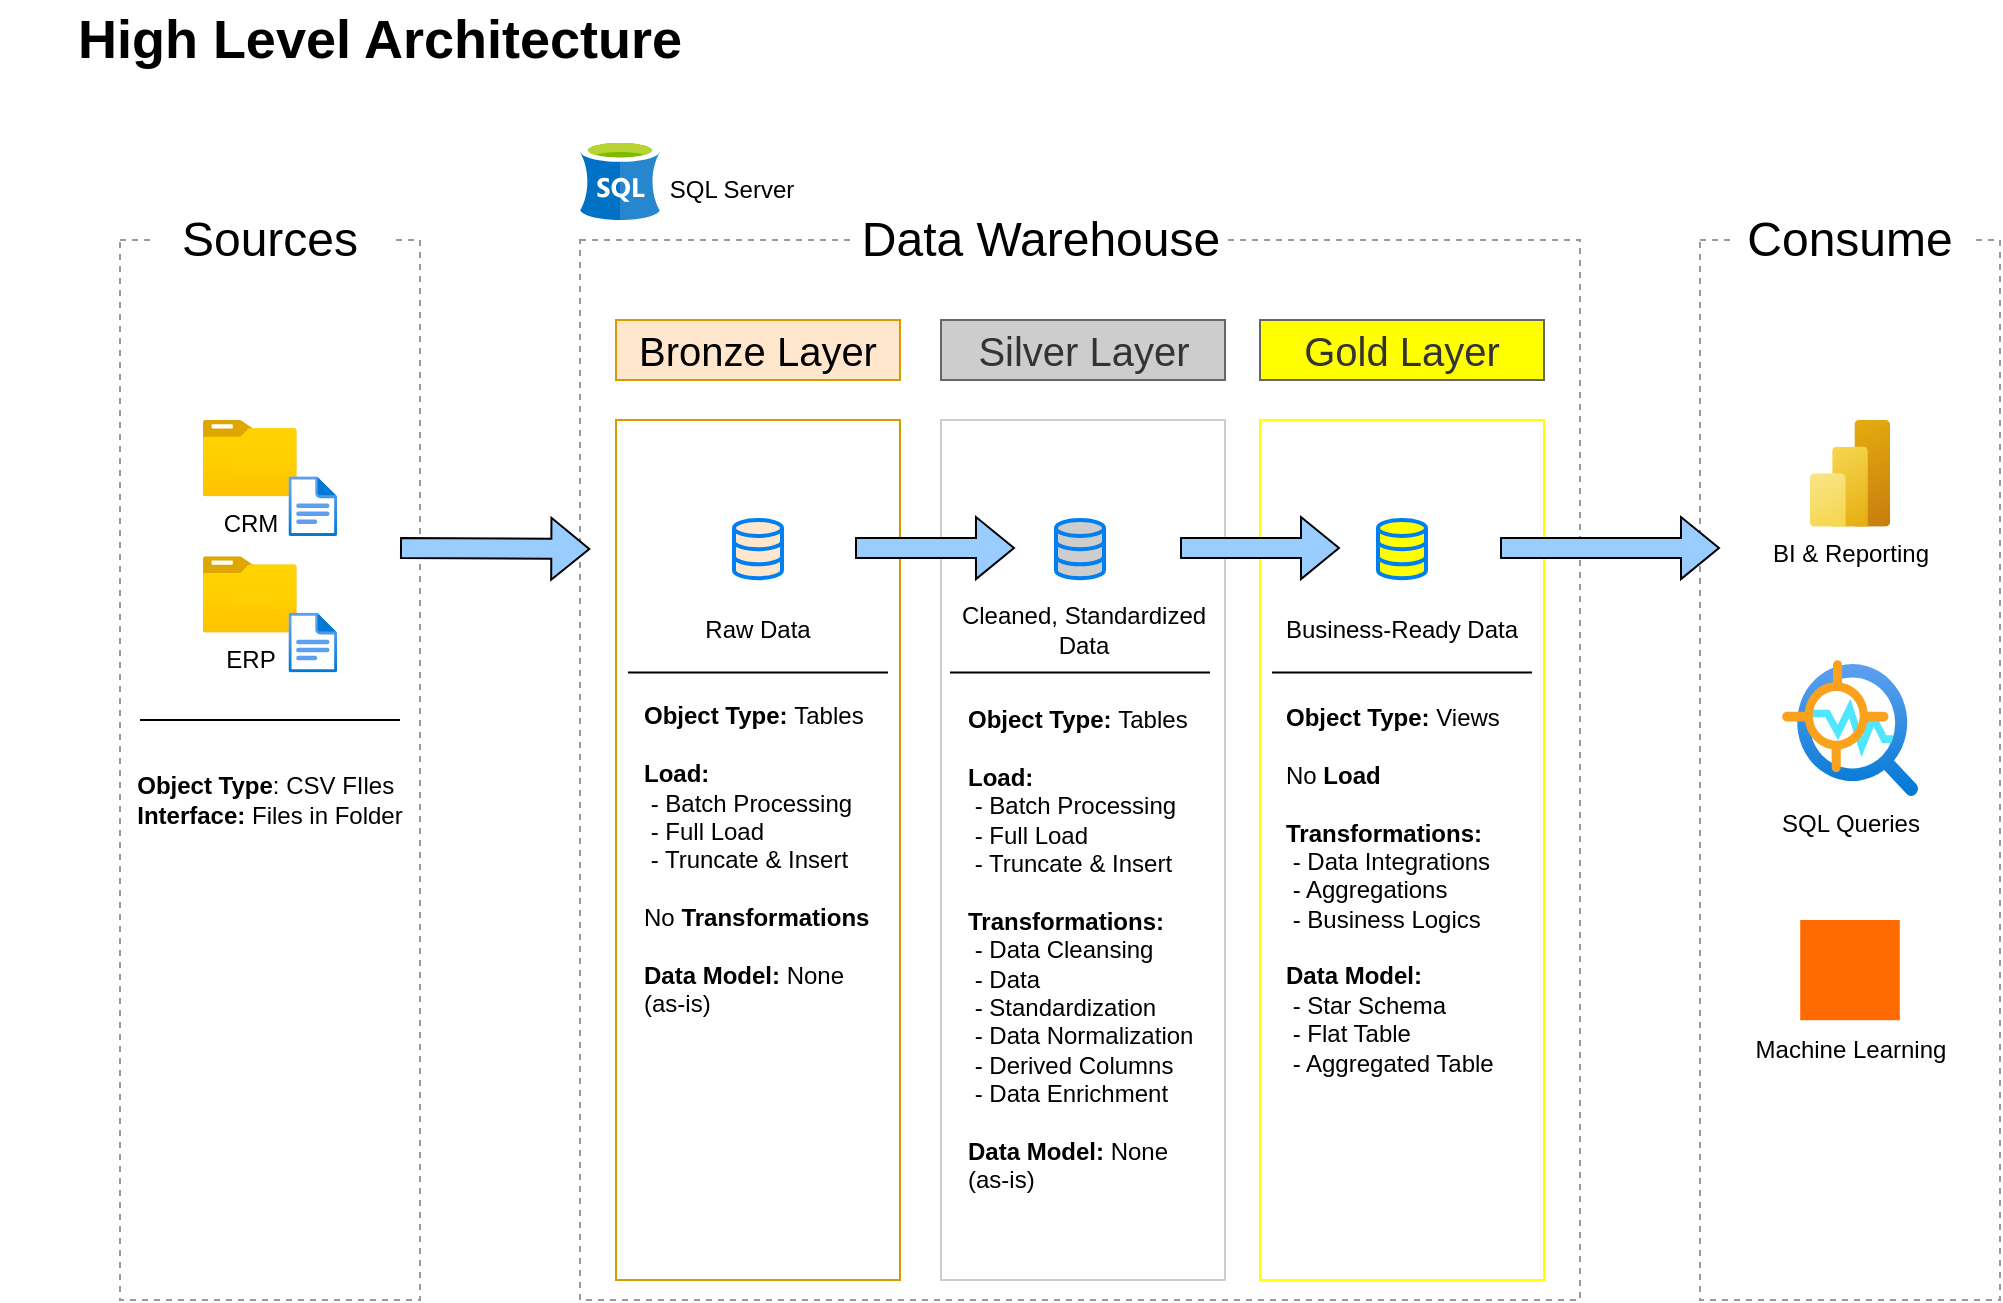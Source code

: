 <mxfile version="27.0.5">
  <diagram name="Page-1" id="IUgmZDXO6s8tNMhDawH4">
    <mxGraphModel dx="1042" dy="634" grid="1" gridSize="10" guides="1" tooltips="1" connect="1" arrows="1" fold="1" page="1" pageScale="1" pageWidth="1200" pageHeight="1920" math="0" shadow="0">
      <root>
        <mxCell id="0" />
        <mxCell id="1" parent="0" />
        <mxCell id="4cnbp2m9069Qx3XexDch-1" value="" style="rounded=0;whiteSpace=wrap;html=1;fillColor=none;dashed=1;strokeColor=#9A9A9A;" vertex="1" parent="1">
          <mxGeometry x="60" y="120" width="150" height="530" as="geometry" />
        </mxCell>
        <mxCell id="4cnbp2m9069Qx3XexDch-3" value="High Level Architecture" style="text;html=1;align=center;verticalAlign=middle;whiteSpace=wrap;rounded=0;fontSize=27;fontStyle=1" vertex="1" parent="1">
          <mxGeometry width="380" height="40" as="geometry" />
        </mxCell>
        <mxCell id="4cnbp2m9069Qx3XexDch-4" value="Sources" style="rounded=0;whiteSpace=wrap;html=1;fontSize=24;strokeColor=none;" vertex="1" parent="1">
          <mxGeometry x="75" y="100" width="120" height="40" as="geometry" />
        </mxCell>
        <mxCell id="4cnbp2m9069Qx3XexDch-5" value="" style="rounded=0;whiteSpace=wrap;html=1;fillColor=none;dashed=1;strokeColor=#9A9A9A;" vertex="1" parent="1">
          <mxGeometry x="290" y="120" width="500" height="530" as="geometry" />
        </mxCell>
        <mxCell id="4cnbp2m9069Qx3XexDch-6" value="Data Warehouse" style="rounded=0;whiteSpace=wrap;html=1;fontSize=24;strokeColor=none;" vertex="1" parent="1">
          <mxGeometry x="427.5" y="100" width="185" height="40" as="geometry" />
        </mxCell>
        <mxCell id="4cnbp2m9069Qx3XexDch-7" value="" style="rounded=0;whiteSpace=wrap;html=1;fillColor=none;dashed=1;strokeColor=#9A9A9A;" vertex="1" parent="1">
          <mxGeometry x="850" y="120" width="150" height="530" as="geometry" />
        </mxCell>
        <mxCell id="4cnbp2m9069Qx3XexDch-8" value="Consume" style="rounded=0;whiteSpace=wrap;html=1;fontSize=24;strokeColor=none;" vertex="1" parent="1">
          <mxGeometry x="865" y="100" width="120" height="40" as="geometry" />
        </mxCell>
        <mxCell id="4cnbp2m9069Qx3XexDch-9" value="Bronze Layer" style="rounded=0;whiteSpace=wrap;html=1;fillColor=#ffe6cc;strokeColor=#d79b00;fontSize=20;" vertex="1" parent="1">
          <mxGeometry x="308" y="160" width="142" height="30" as="geometry" />
        </mxCell>
        <mxCell id="4cnbp2m9069Qx3XexDch-11" value="" style="rounded=0;whiteSpace=wrap;html=1;fillColor=none;strokeColor=#d79b00;fontSize=20;" vertex="1" parent="1">
          <mxGeometry x="308" y="210" width="142" height="430" as="geometry" />
        </mxCell>
        <mxCell id="4cnbp2m9069Qx3XexDch-12" value="Silver Layer" style="rounded=0;whiteSpace=wrap;html=1;fillColor=#CDCDCD;strokeColor=#666666;fontSize=20;fontColor=#333333;" vertex="1" parent="1">
          <mxGeometry x="470.5" y="160" width="142" height="30" as="geometry" />
        </mxCell>
        <mxCell id="4cnbp2m9069Qx3XexDch-13" value="" style="rounded=0;whiteSpace=wrap;html=1;fillColor=none;strokeColor=#CDCDCD;fontSize=20;" vertex="1" parent="1">
          <mxGeometry x="470.5" y="210" width="142" height="430" as="geometry" />
        </mxCell>
        <mxCell id="4cnbp2m9069Qx3XexDch-14" value="" style="rounded=0;whiteSpace=wrap;html=1;fillColor=none;strokeColor=#FFFF00;fontSize=20;" vertex="1" parent="1">
          <mxGeometry x="630" y="210" width="142" height="430" as="geometry" />
        </mxCell>
        <mxCell id="4cnbp2m9069Qx3XexDch-15" value="Gold Layer" style="rounded=0;whiteSpace=wrap;html=1;fillColor=#FFFF00;strokeColor=#666666;fontSize=20;fontColor=#333333;" vertex="1" parent="1">
          <mxGeometry x="630" y="160" width="142" height="30" as="geometry" />
        </mxCell>
        <mxCell id="4cnbp2m9069Qx3XexDch-16" value="CRM" style="image;aspect=fixed;html=1;points=[];align=center;fontSize=12;image=img/lib/azure2/general/Folder_Blank.svg;" vertex="1" parent="1">
          <mxGeometry x="101.41" y="210" width="46.96" height="38.12" as="geometry" />
        </mxCell>
        <mxCell id="4cnbp2m9069Qx3XexDch-17" value="" style="image;aspect=fixed;html=1;points=[];align=center;fontSize=12;image=img/lib/azure2/general/File.svg;" vertex="1" parent="1">
          <mxGeometry x="144.24" y="238.12" width="24.35" height="30" as="geometry" />
        </mxCell>
        <mxCell id="4cnbp2m9069Qx3XexDch-20" value="ERP" style="image;aspect=fixed;html=1;points=[];align=center;fontSize=12;image=img/lib/azure2/general/Folder_Blank.svg;" vertex="1" parent="1">
          <mxGeometry x="101.41" y="278.12" width="46.96" height="38.12" as="geometry" />
        </mxCell>
        <mxCell id="4cnbp2m9069Qx3XexDch-21" value="" style="image;aspect=fixed;html=1;points=[];align=center;fontSize=12;image=img/lib/azure2/general/File.svg;" vertex="1" parent="1">
          <mxGeometry x="144.24" y="306.24" width="24.35" height="30" as="geometry" />
        </mxCell>
        <mxCell id="4cnbp2m9069Qx3XexDch-25" value="&lt;div style=&quot;text-align: left;&quot;&gt;&lt;b style=&quot;background-color: transparent; color: light-dark(rgb(0, 0, 0), rgb(255, 255, 255));&quot;&gt;Object Type&lt;/b&gt;&lt;span style=&quot;background-color: transparent; color: light-dark(rgb(0, 0, 0), rgb(255, 255, 255));&quot;&gt;: CSV FIles&lt;/span&gt;&lt;/div&gt;&lt;div style=&quot;text-align: left;&quot;&gt;&lt;b&gt;Interface:&lt;/b&gt; Files in Folder&lt;/div&gt;" style="text;html=1;align=center;verticalAlign=middle;whiteSpace=wrap;rounded=0;" vertex="1" parent="1">
          <mxGeometry x="60" y="370" width="150" height="60" as="geometry" />
        </mxCell>
        <mxCell id="4cnbp2m9069Qx3XexDch-27" value="" style="endArrow=none;html=1;rounded=0;" edge="1" parent="1">
          <mxGeometry width="50" height="50" relative="1" as="geometry">
            <mxPoint x="200" y="360" as="sourcePoint" />
            <mxPoint x="70" y="360" as="targetPoint" />
          </mxGeometry>
        </mxCell>
        <mxCell id="4cnbp2m9069Qx3XexDch-28" value="" style="html=1;verticalLabelPosition=bottom;align=center;labelBackgroundColor=#ffffff;verticalAlign=top;strokeWidth=2;strokeColor=#0080F0;shadow=0;dashed=0;shape=mxgraph.ios7.icons.data;fillColor=#FFE6CC;" vertex="1" parent="1">
          <mxGeometry x="367" y="260" width="24" height="29.1" as="geometry" />
        </mxCell>
        <mxCell id="4cnbp2m9069Qx3XexDch-29" value="" style="html=1;verticalLabelPosition=bottom;align=center;labelBackgroundColor=#ffffff;verticalAlign=top;strokeWidth=2;strokeColor=#0080F0;shadow=0;dashed=0;shape=mxgraph.ios7.icons.data;fillColor=#CDCDCD;" vertex="1" parent="1">
          <mxGeometry x="528" y="260" width="24" height="29.1" as="geometry" />
        </mxCell>
        <mxCell id="4cnbp2m9069Qx3XexDch-30" value="" style="html=1;verticalLabelPosition=bottom;align=center;labelBackgroundColor=#ffffff;verticalAlign=top;strokeWidth=2;strokeColor=#0080F0;shadow=0;dashed=0;shape=mxgraph.ios7.icons.data;fillColor=#FFFF00;" vertex="1" parent="1">
          <mxGeometry x="689" y="260" width="24" height="29.1" as="geometry" />
        </mxCell>
        <mxCell id="4cnbp2m9069Qx3XexDch-31" value="" style="shape=flexArrow;endArrow=classic;html=1;rounded=0;entryX=-0.02;entryY=0.293;entryDx=0;entryDy=0;fillColor=#99CCFF;strokeColor=default;entryPerimeter=0;" edge="1" parent="1">
          <mxGeometry width="50" height="50" relative="1" as="geometry">
            <mxPoint x="200" y="274.05" as="sourcePoint" />
            <mxPoint x="295.16" y="274.46" as="targetPoint" />
          </mxGeometry>
        </mxCell>
        <mxCell id="4cnbp2m9069Qx3XexDch-32" value="" style="shape=flexArrow;endArrow=classic;html=1;rounded=0;entryX=0;entryY=0.5;entryDx=0;entryDy=0;fillColor=#99CCFF;strokeColor=default;" edge="1" parent="1">
          <mxGeometry width="50" height="50" relative="1" as="geometry">
            <mxPoint x="427.5" y="274.05" as="sourcePoint" />
            <mxPoint x="507.5" y="274.05" as="targetPoint" />
          </mxGeometry>
        </mxCell>
        <mxCell id="4cnbp2m9069Qx3XexDch-33" value="" style="shape=flexArrow;endArrow=classic;html=1;rounded=0;entryX=0;entryY=0.5;entryDx=0;entryDy=0;fillColor=#99CCFF;strokeColor=default;" edge="1" parent="1">
          <mxGeometry width="50" height="50" relative="1" as="geometry">
            <mxPoint x="590" y="274.05" as="sourcePoint" />
            <mxPoint x="670" y="274.05" as="targetPoint" />
          </mxGeometry>
        </mxCell>
        <mxCell id="4cnbp2m9069Qx3XexDch-34" value="" style="shape=flexArrow;endArrow=classic;html=1;rounded=0;fillColor=#99CCFF;strokeColor=default;" edge="1" parent="1">
          <mxGeometry width="50" height="50" relative="1" as="geometry">
            <mxPoint x="750" y="274.05" as="sourcePoint" />
            <mxPoint x="860" y="274" as="targetPoint" />
          </mxGeometry>
        </mxCell>
        <mxCell id="4cnbp2m9069Qx3XexDch-35" value="Raw Data" style="text;html=1;align=center;verticalAlign=middle;whiteSpace=wrap;rounded=0;" vertex="1" parent="1">
          <mxGeometry x="349" y="300" width="60" height="30" as="geometry" />
        </mxCell>
        <mxCell id="4cnbp2m9069Qx3XexDch-36" value="Cleaned, Standardized Data" style="text;html=1;align=center;verticalAlign=middle;whiteSpace=wrap;rounded=0;" vertex="1" parent="1">
          <mxGeometry x="476.5" y="300" width="130" height="30" as="geometry" />
        </mxCell>
        <mxCell id="4cnbp2m9069Qx3XexDch-37" value="Business-Ready Data" style="text;html=1;align=center;verticalAlign=middle;whiteSpace=wrap;rounded=0;" vertex="1" parent="1">
          <mxGeometry x="636" y="300" width="130" height="30" as="geometry" />
        </mxCell>
        <mxCell id="4cnbp2m9069Qx3XexDch-38" value="" style="endArrow=none;html=1;rounded=0;" edge="1" parent="1">
          <mxGeometry width="50" height="50" relative="1" as="geometry">
            <mxPoint x="444" y="336.24" as="sourcePoint" />
            <mxPoint x="314" y="336.24" as="targetPoint" />
          </mxGeometry>
        </mxCell>
        <mxCell id="4cnbp2m9069Qx3XexDch-39" value="" style="endArrow=none;html=1;rounded=0;" edge="1" parent="1">
          <mxGeometry width="50" height="50" relative="1" as="geometry">
            <mxPoint x="605" y="336.24" as="sourcePoint" />
            <mxPoint x="475" y="336.24" as="targetPoint" />
          </mxGeometry>
        </mxCell>
        <mxCell id="4cnbp2m9069Qx3XexDch-40" value="" style="endArrow=none;html=1;rounded=0;" edge="1" parent="1">
          <mxGeometry width="50" height="50" relative="1" as="geometry">
            <mxPoint x="766" y="336.24" as="sourcePoint" />
            <mxPoint x="636" y="336.24" as="targetPoint" />
          </mxGeometry>
        </mxCell>
        <mxCell id="4cnbp2m9069Qx3XexDch-41" value="&lt;b&gt;Object Type: &lt;/b&gt;Tables&lt;div&gt;&lt;b&gt;&lt;br&gt;&lt;/b&gt;&lt;div&gt;&lt;b&gt;Load:&lt;/b&gt;&lt;/div&gt;&lt;div&gt;&amp;nbsp;- Batch Processing&lt;/div&gt;&lt;div&gt;&amp;nbsp;- Full Load&lt;/div&gt;&lt;div&gt;&amp;nbsp;- Truncate &amp;amp; Insert&lt;/div&gt;&lt;div&gt;&lt;br&gt;&lt;/div&gt;&lt;div&gt;No &lt;b&gt;Transformations&lt;/b&gt;&lt;/div&gt;&lt;div&gt;&lt;br&gt;&lt;/div&gt;&lt;div&gt;&lt;b&gt;Data Model: &lt;/b&gt;None (as-is)&lt;/div&gt;&lt;/div&gt;" style="text;html=1;align=left;verticalAlign=middle;whiteSpace=wrap;rounded=0;" vertex="1" parent="1">
          <mxGeometry x="320" y="340" width="120" height="180" as="geometry" />
        </mxCell>
        <mxCell id="4cnbp2m9069Qx3XexDch-42" value="&lt;b&gt;Object Type: &lt;/b&gt;Tables&lt;div&gt;&lt;b&gt;&lt;br&gt;&lt;/b&gt;&lt;div&gt;&lt;b&gt;Load:&lt;/b&gt;&lt;/div&gt;&lt;div&gt;&amp;nbsp;- Batch Processing&lt;/div&gt;&lt;div&gt;&amp;nbsp;- Full Load&lt;/div&gt;&lt;div&gt;&amp;nbsp;- Truncate &amp;amp; Insert&lt;/div&gt;&lt;div&gt;&lt;br&gt;&lt;/div&gt;&lt;div&gt;&lt;b&gt;Transformations:&lt;/b&gt;&lt;/div&gt;&lt;div&gt;&amp;nbsp;- Data Cleansing&lt;/div&gt;&lt;div&gt;&amp;nbsp;- Data&lt;/div&gt;&lt;div&gt;&amp;nbsp;- Standardization&lt;/div&gt;&lt;div&gt;&amp;nbsp;- Data Normalization&lt;/div&gt;&lt;div&gt;&amp;nbsp;- Derived Columns&lt;/div&gt;&lt;div&gt;&amp;nbsp;- Data Enrichment&lt;/div&gt;&lt;div&gt;&lt;br&gt;&lt;/div&gt;&lt;div&gt;&lt;b&gt;Data Model: &lt;/b&gt;None (as-is)&lt;/div&gt;&lt;/div&gt;" style="text;html=1;align=left;verticalAlign=middle;whiteSpace=wrap;rounded=0;" vertex="1" parent="1">
          <mxGeometry x="481.5" y="340" width="120" height="270" as="geometry" />
        </mxCell>
        <mxCell id="4cnbp2m9069Qx3XexDch-43" value="&lt;b&gt;Object Type: &lt;/b&gt;Views&lt;div&gt;&lt;b&gt;&lt;br&gt;&lt;/b&gt;&lt;div&gt;No&lt;b&gt; Load&lt;/b&gt;&lt;/div&gt;&lt;div&gt;&lt;b&gt;&lt;br&gt;&lt;/b&gt;&lt;/div&gt;&lt;div&gt;&lt;b&gt;Transformations:&lt;/b&gt;&lt;/div&gt;&lt;div&gt;&amp;nbsp;- Data Integrations&lt;/div&gt;&lt;div&gt;&amp;nbsp;- Aggregations&lt;/div&gt;&lt;div&gt;&amp;nbsp;- Business Logics&lt;/div&gt;&lt;div&gt;&lt;br&gt;&lt;/div&gt;&lt;div&gt;&lt;b&gt;Data Model:&amp;nbsp;&lt;/b&gt;&lt;/div&gt;&lt;/div&gt;&lt;div&gt;&amp;nbsp;- Star Schema&lt;/div&gt;&lt;div&gt;&amp;nbsp;- Flat Table&lt;/div&gt;&lt;div&gt;&amp;nbsp;- Aggregated Table&lt;/div&gt;" style="text;html=1;align=left;verticalAlign=middle;whiteSpace=wrap;rounded=0;" vertex="1" parent="1">
          <mxGeometry x="641" y="340" width="120" height="210" as="geometry" />
        </mxCell>
        <mxCell id="4cnbp2m9069Qx3XexDch-44" value="BI &amp;amp; Reporting" style="image;aspect=fixed;html=1;points=[];align=center;fontSize=12;image=img/lib/azure2/analytics/Power_BI_Embedded.svg;" vertex="1" parent="1">
          <mxGeometry x="905" y="210" width="40" height="53.33" as="geometry" />
        </mxCell>
        <mxCell id="4cnbp2m9069Qx3XexDch-45" value="" style="points=[];aspect=fixed;html=1;align=center;shadow=0;dashed=0;fillColor=#FF6A00;strokeColor=none;shape=mxgraph.alibaba_cloud.machine_learning;" vertex="1" parent="1">
          <mxGeometry x="900.1" y="460" width="49.8" height="50.1" as="geometry" />
        </mxCell>
        <mxCell id="4cnbp2m9069Qx3XexDch-46" value="SQL Queries" style="image;aspect=fixed;html=1;points=[];align=center;fontSize=12;image=img/lib/azure2/ai_machine_learning/Anomaly_Detector.svg;" vertex="1" parent="1">
          <mxGeometry x="891" y="330" width="68" height="68" as="geometry" />
        </mxCell>
        <mxCell id="4cnbp2m9069Qx3XexDch-48" value="Machine Learning" style="text;html=1;align=center;verticalAlign=middle;whiteSpace=wrap;rounded=0;" vertex="1" parent="1">
          <mxGeometry x="875.5" y="510.1" width="99" height="30" as="geometry" />
        </mxCell>
        <mxCell id="4cnbp2m9069Qx3XexDch-50" value="" style="image;sketch=0;aspect=fixed;html=1;points=[];align=center;fontSize=12;image=img/lib/mscae/dep/SQL_Server_Stretch_DB.svg;" vertex="1" parent="1">
          <mxGeometry x="290" y="70" width="40" height="40" as="geometry" />
        </mxCell>
        <mxCell id="4cnbp2m9069Qx3XexDch-52" value="SQL Server" style="text;html=1;align=center;verticalAlign=middle;whiteSpace=wrap;rounded=0;" vertex="1" parent="1">
          <mxGeometry x="330.5" y="80" width="69.5" height="30" as="geometry" />
        </mxCell>
      </root>
    </mxGraphModel>
  </diagram>
</mxfile>
